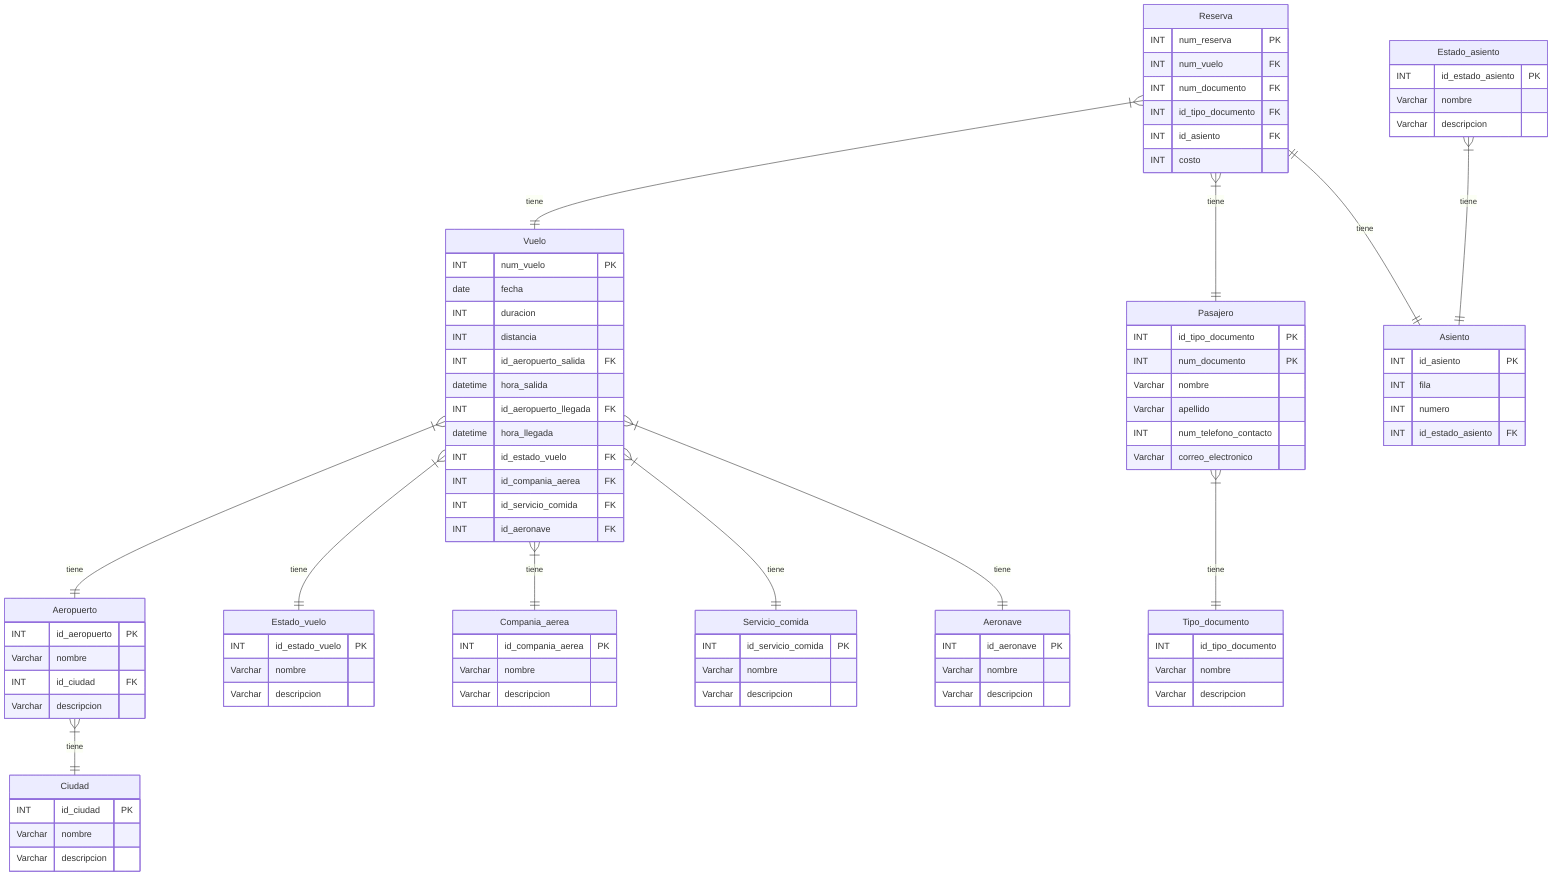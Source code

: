 erDiagram

    Vuelo }|--|| Aeropuerto : tiene
    Vuelo }|--|| Estado_vuelo : tiene
    Vuelo }|--|| Compania_aerea : tiene
    Aeropuerto }|--|| Ciudad : tiene
    Vuelo }|--|| Servicio_comida : tiene
    Vuelo }|--|| Aeronave : tiene
    Reserva }|--|| Pasajero : tiene 
    Pasajero }|--|| Tipo_documento : tiene 
    Reserva ||--|| Asiento : tiene
    Estado_asiento }|--|| Asiento : tiene
    Reserva }|--|| Vuelo : tiene


    Vuelo {
        INT num_vuelo PK 
        date fecha 
        INT duracion 
        INT distancia 
        INT id_aeropuerto_salida FK
        datetime hora_salida
        INT id_aeropuerto_llegada FK
        datetime hora_llegada
        INT id_estado_vuelo FK
        INT id_compania_aerea FK
        INT id_servicio_comida FK
        INT id_aeronave FK
    }

    Aeropuerto {
        INT id_aeropuerto PK
        Varchar nombre
        INT id_ciudad FK
        Varchar descripcion
    }

    Ciudad {
        INT id_ciudad PK
        Varchar nombre 
        Varchar descripcion
    }

    Estado_vuelo {
        INT id_estado_vuelo PK
        Varchar nombre
        Varchar descripcion
    }

    Compania_aerea {
        INT id_compania_aerea PK
        Varchar nombre
        Varchar descripcion
    }

    Servicio_comida {
        INT id_servicio_comida PK
        Varchar nombre
        Varchar descripcion
    }

    Aeronave {
        INT id_aeronave PK
        Varchar nombre
        Varchar descripcion
    }

    Pasajero {
        INT id_tipo_documento PK
        INT num_documento PK
        Varchar nombre
        Varchar apellido
        INT num_telefono_contacto
        Varchar correo_electronico
    }

    Tipo_documento {
        INT id_tipo_documento
        Varchar nombre
        Varchar descripcion
    }

    Reserva {
        INT num_reserva PK
        INT num_vuelo FK
        INT num_documento FK
        INT id_tipo_documento FK
        INT id_asiento FK
        INT costo
    }

    Asiento {
        INT id_asiento PK
        INT fila
        INT numero
        INT id_estado_asiento FK 
    }

    Estado_asiento {
        INT id_estado_asiento PK
        Varchar nombre 
        Varchar descripcion 
    }